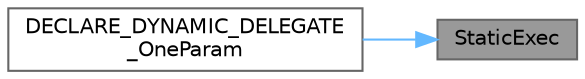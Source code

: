 digraph "StaticExec"
{
 // INTERACTIVE_SVG=YES
 // LATEX_PDF_SIZE
  bgcolor="transparent";
  edge [fontname=Helvetica,fontsize=10,labelfontname=Helvetica,labelfontsize=10];
  node [fontname=Helvetica,fontsize=10,shape=box,height=0.2,width=0.4];
  rankdir="RL";
  Node1 [id="Node000001",label="StaticExec",height=0.2,width=0.4,color="gray40", fillcolor="grey60", style="filled", fontcolor="black",tooltip="Parses a global context system console or debug command and executes it."];
  Node1 -> Node2 [id="edge1_Node000001_Node000002",dir="back",color="steelblue1",style="solid",tooltip=" "];
  Node2 [id="Node000002",label="DECLARE_DYNAMIC_DELEGATE\l_OneParam",height=0.2,width=0.4,color="grey40", fillcolor="white", style="filled",URL="$d5/dbe/PlatformInterfaceBase_8h.html#a531e26d3852f02ce0f42a5a18901d91a",tooltip="Generic platform interface delegate signature."];
}
